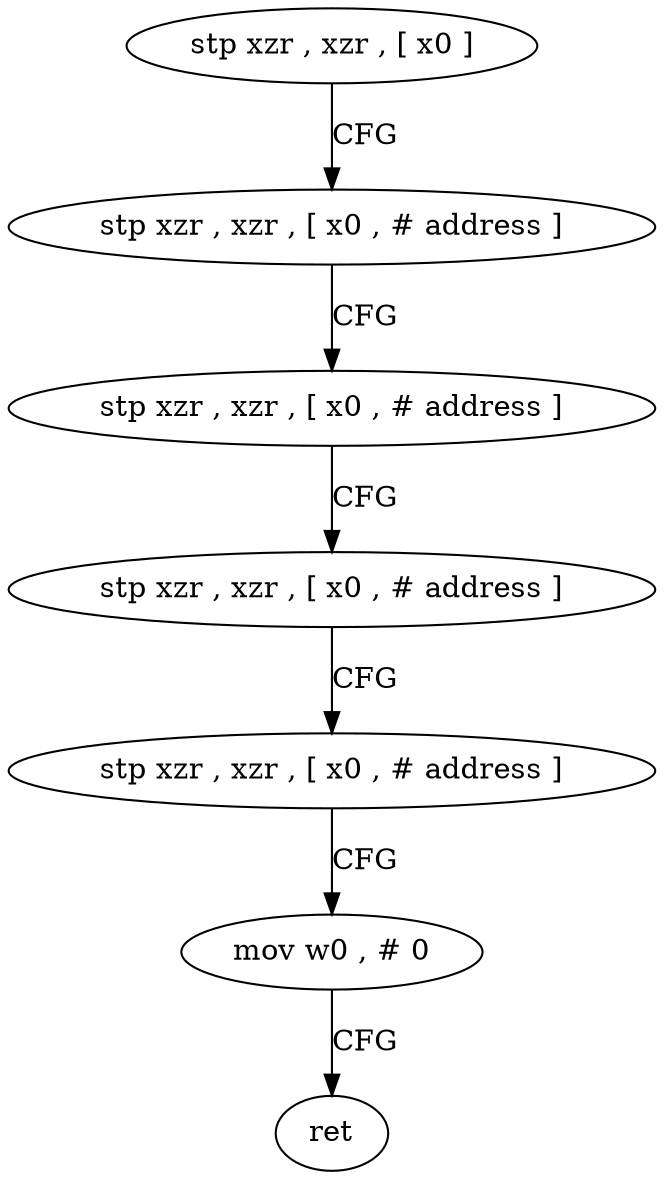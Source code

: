 digraph "func" {
"203280" [label = "stp xzr , xzr , [ x0 ]" ]
"203284" [label = "stp xzr , xzr , [ x0 , # address ]" ]
"203288" [label = "stp xzr , xzr , [ x0 , # address ]" ]
"203292" [label = "stp xzr , xzr , [ x0 , # address ]" ]
"203296" [label = "stp xzr , xzr , [ x0 , # address ]" ]
"203300" [label = "mov w0 , # 0" ]
"203304" [label = "ret" ]
"203280" -> "203284" [ label = "CFG" ]
"203284" -> "203288" [ label = "CFG" ]
"203288" -> "203292" [ label = "CFG" ]
"203292" -> "203296" [ label = "CFG" ]
"203296" -> "203300" [ label = "CFG" ]
"203300" -> "203304" [ label = "CFG" ]
}
